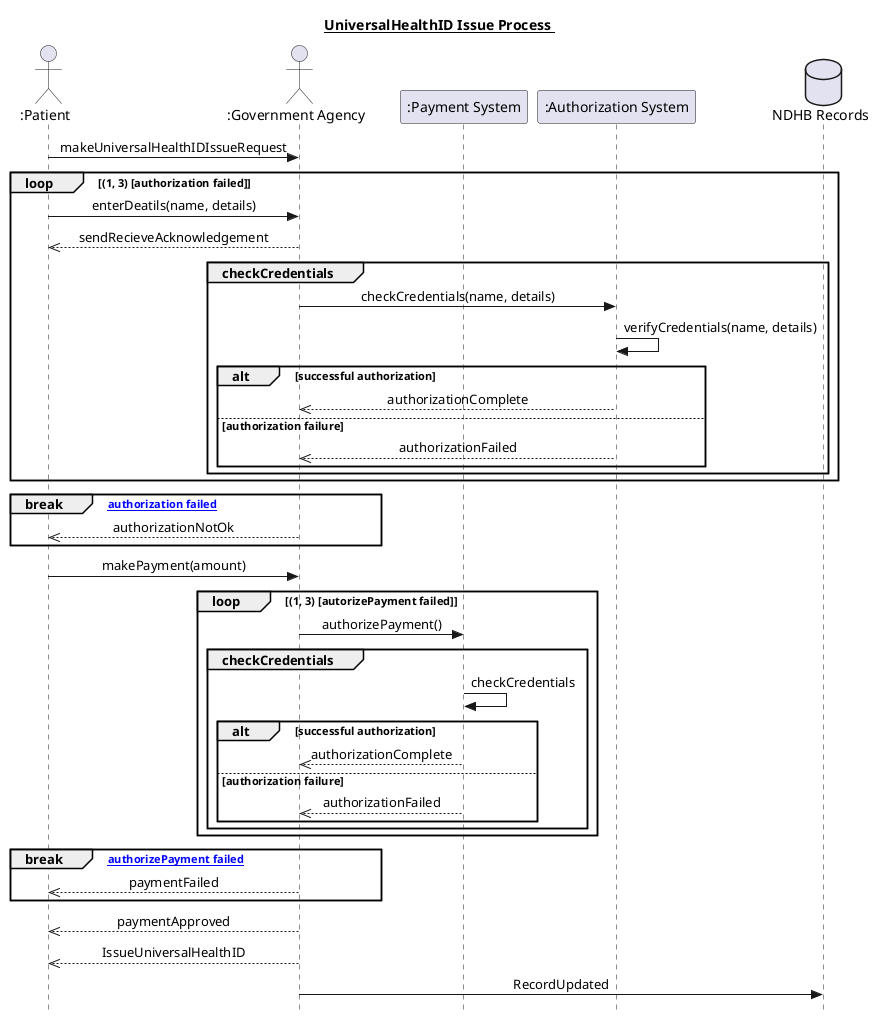 @startuml seq1

skinparam Style strictuml
skinparam SequenceMessageAlignment center

participant ":Authorization System" as ss order 30
database "NDHB Records" as nr order 40
actor ":Patient" as pt
actor ":Government Agency" as ga
participant ":Payment System" as ps order 20


title __UniversalHealthID Issue Process __

pt -> ga : makeUniversalHealthIDIssueRequest

loop (1, 3) [authorization failed]
pt -> ga : enterDeatils(name, details)
pt <<-- ga : sendRecieveAcknowledgement

    group checkCredentials
        ga -> ss : checkCredentials(name, details)

        ss -> ss : verifyCredentials(name, details)
        alt successful authorization
            ga <<-- ss : authorizationComplete
        else authorization failure
            ga <<-- ss : authorizationFailed
        end
    
    end
end

break ["authorization failed"]
pt <<-- ga : authorizationNotOk
end

pt -> ga : makePayment(amount)

loop (1, 3) [autorizePayment failed]
ga -> ps : authorizePayment()
    group checkCredentials
            ps -> ps : checkCredentials
            alt successful authorization
                ga <<-- ps : authorizationComplete
            else authorization failure
                ga <<-- ps : authorizationFailed
            end
    end
end

break ["authorizePayment failed"]
pt <<-- ga : paymentFailed
end

pt <<-- ga : paymentApproved
pt <<-- ga : IssueUniversalHealthID

ga -> nr : RecordUpdated

@enduml